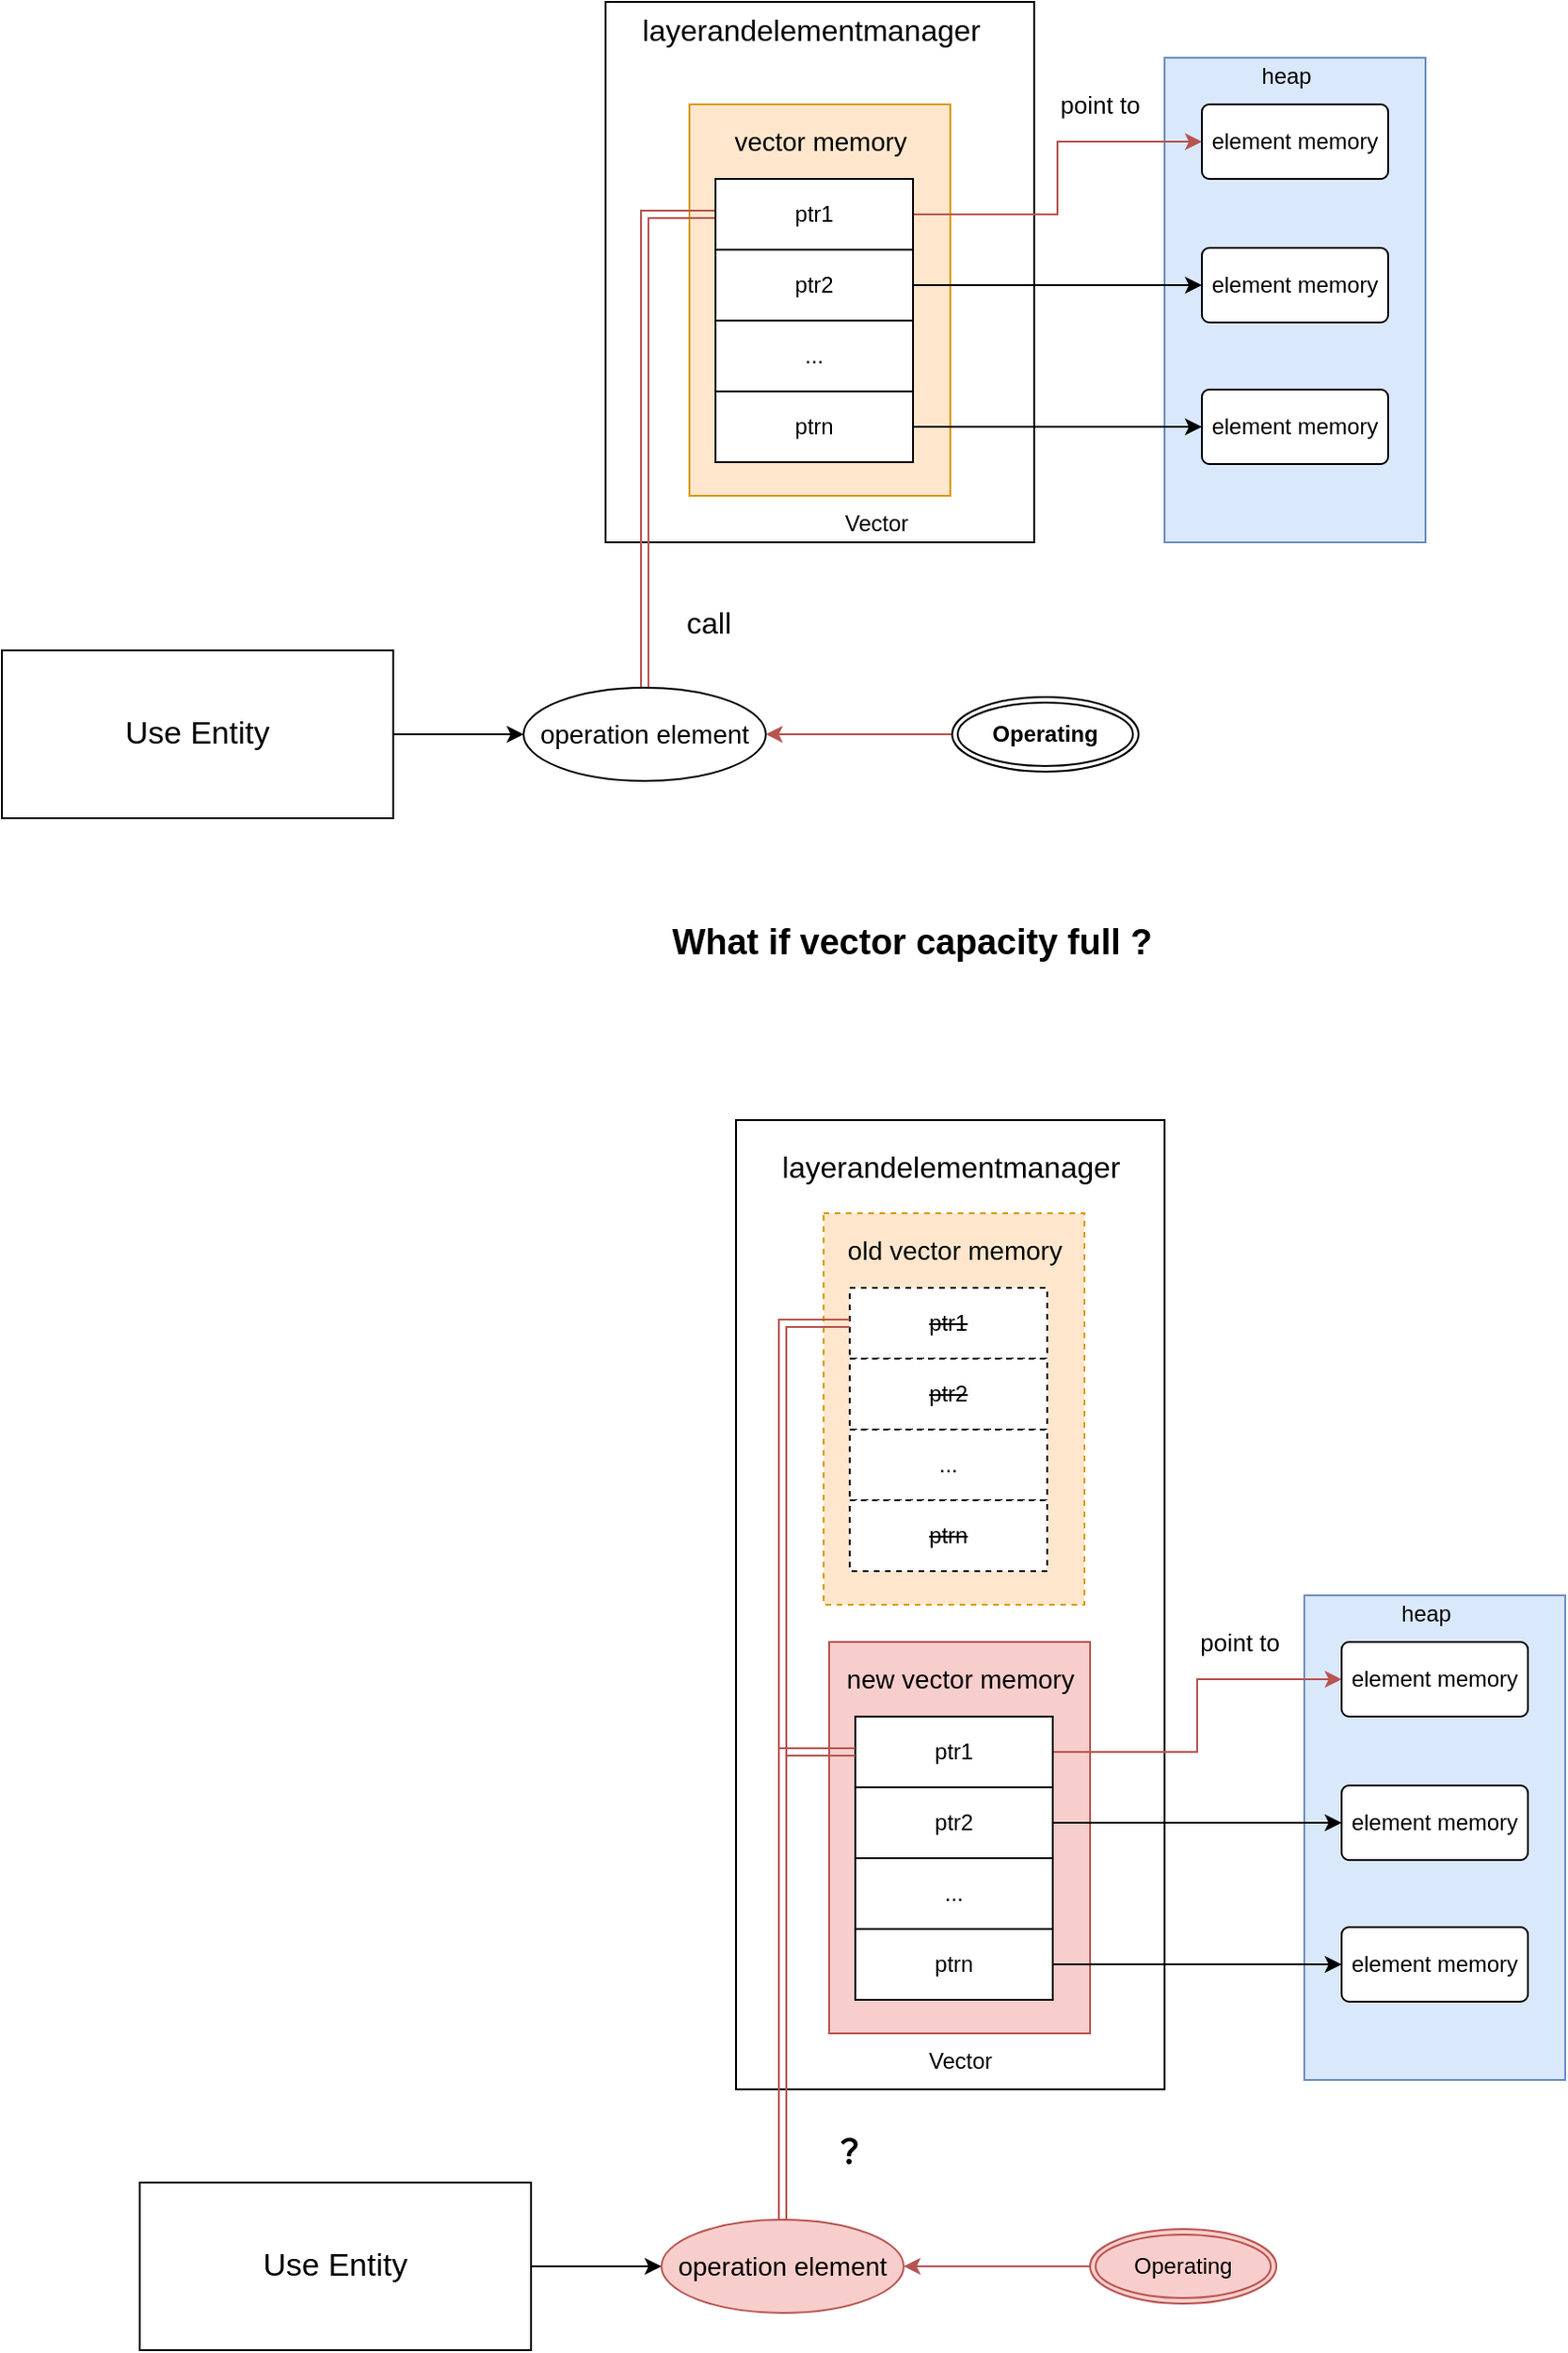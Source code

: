 <mxfile version="24.7.7">
  <diagram name="第 1 页" id="Ks2vNZVqEzAdOs3WgrEU">
    <mxGraphModel dx="2198" dy="786" grid="1" gridSize="10" guides="1" tooltips="1" connect="1" arrows="1" fold="1" page="1" pageScale="1" pageWidth="827" pageHeight="1169" math="0" shadow="0">
      <root>
        <mxCell id="0" />
        <mxCell id="1" parent="0" />
        <mxCell id="r0TrouKlHz-d5kefhsSM-1" value="" style="rounded=0;whiteSpace=wrap;html=1;fontSize=16;" vertex="1" parent="1">
          <mxGeometry x="250" y="100" width="230" height="290" as="geometry" />
        </mxCell>
        <mxCell id="r0TrouKlHz-d5kefhsSM-85" value="" style="rounded=0;whiteSpace=wrap;html=1;fillColor=#dae8fc;strokeColor=#6c8ebf;" vertex="1" parent="1">
          <mxGeometry x="550" y="130" width="140" height="260" as="geometry" />
        </mxCell>
        <mxCell id="r0TrouKlHz-d5kefhsSM-19" value="" style="rounded=0;whiteSpace=wrap;html=1;fillColor=#ffe6cc;strokeColor=#d79b00;" vertex="1" parent="1">
          <mxGeometry x="295" y="155" width="140" height="210" as="geometry" />
        </mxCell>
        <mxCell id="r0TrouKlHz-d5kefhsSM-14" style="edgeStyle=orthogonalEdgeStyle;rounded=0;orthogonalLoop=1;jettySize=auto;html=1;exitX=1;exitY=0.5;exitDx=0;exitDy=0;entryX=0;entryY=0.5;entryDx=0;entryDy=0;fillColor=#f8cecc;strokeColor=#b85450;" edge="1" parent="1" source="r0TrouKlHz-d5kefhsSM-81" target="r0TrouKlHz-d5kefhsSM-13">
          <mxGeometry relative="1" as="geometry">
            <mxPoint x="490" y="215" as="sourcePoint" />
          </mxGeometry>
        </mxCell>
        <mxCell id="r0TrouKlHz-d5kefhsSM-17" style="edgeStyle=orthogonalEdgeStyle;rounded=0;orthogonalLoop=1;jettySize=auto;html=1;exitX=1;exitY=0.5;exitDx=0;exitDy=0;entryX=0;entryY=0.5;entryDx=0;entryDy=0;" edge="1" parent="1" source="r0TrouKlHz-d5kefhsSM-82" target="r0TrouKlHz-d5kefhsSM-15">
          <mxGeometry relative="1" as="geometry">
            <mxPoint x="490" y="275" as="sourcePoint" />
          </mxGeometry>
        </mxCell>
        <mxCell id="r0TrouKlHz-d5kefhsSM-18" style="edgeStyle=orthogonalEdgeStyle;rounded=0;orthogonalLoop=1;jettySize=auto;html=1;exitX=1;exitY=0.5;exitDx=0;exitDy=0;entryX=0;entryY=0.5;entryDx=0;entryDy=0;" edge="1" parent="1" source="r0TrouKlHz-d5kefhsSM-84" target="r0TrouKlHz-d5kefhsSM-16">
          <mxGeometry relative="1" as="geometry">
            <mxPoint x="490" y="335" as="sourcePoint" />
          </mxGeometry>
        </mxCell>
        <mxCell id="r0TrouKlHz-d5kefhsSM-13" value="element memory" style="rounded=1;arcSize=10;whiteSpace=wrap;html=1;align=center;" vertex="1" parent="1">
          <mxGeometry x="570" y="155" width="100" height="40" as="geometry" />
        </mxCell>
        <mxCell id="r0TrouKlHz-d5kefhsSM-15" value="element memory" style="rounded=1;arcSize=10;whiteSpace=wrap;html=1;align=center;" vertex="1" parent="1">
          <mxGeometry x="570" y="232" width="100" height="40" as="geometry" />
        </mxCell>
        <mxCell id="r0TrouKlHz-d5kefhsSM-16" value="element memory" style="rounded=1;arcSize=10;whiteSpace=wrap;html=1;align=center;" vertex="1" parent="1">
          <mxGeometry x="570" y="308" width="100" height="40" as="geometry" />
        </mxCell>
        <mxCell id="r0TrouKlHz-d5kefhsSM-20" value="vector memory" style="text;html=1;align=center;verticalAlign=middle;resizable=0;points=[];autosize=1;strokeColor=none;fillColor=none;fontSize=14;" vertex="1" parent="1">
          <mxGeometry x="305" y="160" width="120" height="30" as="geometry" />
        </mxCell>
        <mxCell id="r0TrouKlHz-d5kefhsSM-21" value="point to" style="text;html=1;align=center;verticalAlign=middle;resizable=0;points=[];autosize=1;strokeColor=none;fillColor=none;fontSize=13;" vertex="1" parent="1">
          <mxGeometry x="480" y="140" width="70" height="30" as="geometry" />
        </mxCell>
        <mxCell id="r0TrouKlHz-d5kefhsSM-30" style="edgeStyle=orthogonalEdgeStyle;rounded=0;orthogonalLoop=1;jettySize=auto;html=1;exitX=1;exitY=0.5;exitDx=0;exitDy=0;entryX=0;entryY=0.5;entryDx=0;entryDy=0;" edge="1" parent="1" source="r0TrouKlHz-d5kefhsSM-23" target="r0TrouKlHz-d5kefhsSM-29">
          <mxGeometry relative="1" as="geometry" />
        </mxCell>
        <mxCell id="r0TrouKlHz-d5kefhsSM-23" value="Use Entity" style="whiteSpace=wrap;html=1;align=center;fontSize=17;" vertex="1" parent="1">
          <mxGeometry x="-74" y="448" width="210" height="90" as="geometry" />
        </mxCell>
        <mxCell id="r0TrouKlHz-d5kefhsSM-28" value="&lt;b&gt;What if vector capacity full ?&lt;/b&gt;" style="text;html=1;align=center;verticalAlign=middle;resizable=0;points=[];autosize=1;strokeColor=none;fillColor=none;fontSize=19;" vertex="1" parent="1">
          <mxGeometry x="274" y="585" width="280" height="40" as="geometry" />
        </mxCell>
        <mxCell id="r0TrouKlHz-d5kefhsSM-91" style="edgeStyle=orthogonalEdgeStyle;rounded=0;orthogonalLoop=1;jettySize=auto;html=1;exitX=0.5;exitY=0;exitDx=0;exitDy=0;entryX=0;entryY=0.5;entryDx=0;entryDy=0;fillColor=#f8cecc;strokeColor=#b85450;shape=link;" edge="1" parent="1" source="r0TrouKlHz-d5kefhsSM-29" target="r0TrouKlHz-d5kefhsSM-81">
          <mxGeometry relative="1" as="geometry" />
        </mxCell>
        <mxCell id="r0TrouKlHz-d5kefhsSM-29" value="operation element" style="ellipse;whiteSpace=wrap;html=1;align=center;fontSize=14;" vertex="1" parent="1">
          <mxGeometry x="206" y="468" width="130" height="50" as="geometry" />
        </mxCell>
        <mxCell id="r0TrouKlHz-d5kefhsSM-78" style="edgeStyle=orthogonalEdgeStyle;rounded=0;orthogonalLoop=1;jettySize=auto;html=1;exitX=0;exitY=0.5;exitDx=0;exitDy=0;entryX=1;entryY=0.5;entryDx=0;entryDy=0;fillColor=#f8cecc;strokeColor=#b85450;" edge="1" parent="1" source="r0TrouKlHz-d5kefhsSM-31" target="r0TrouKlHz-d5kefhsSM-29">
          <mxGeometry relative="1" as="geometry" />
        </mxCell>
        <mxCell id="r0TrouKlHz-d5kefhsSM-31" value="&lt;span&gt;Operating&lt;/span&gt;" style="ellipse;shape=doubleEllipse;margin=3;whiteSpace=wrap;html=1;align=center;fontStyle=1" vertex="1" parent="1">
          <mxGeometry x="436" y="473" width="100" height="40" as="geometry" />
        </mxCell>
        <mxCell id="r0TrouKlHz-d5kefhsSM-53" style="edgeStyle=orthogonalEdgeStyle;rounded=0;orthogonalLoop=1;jettySize=auto;html=1;exitX=1;exitY=0.5;exitDx=0;exitDy=0;entryX=0;entryY=0.5;entryDx=0;entryDy=0;" edge="1" parent="1" source="r0TrouKlHz-d5kefhsSM-54" target="r0TrouKlHz-d5kefhsSM-56">
          <mxGeometry relative="1" as="geometry" />
        </mxCell>
        <mxCell id="r0TrouKlHz-d5kefhsSM-54" value="Use Entity" style="whiteSpace=wrap;html=1;align=center;fontSize=17;" vertex="1" parent="1">
          <mxGeometry y="1270" width="210" height="90" as="geometry" />
        </mxCell>
        <mxCell id="r0TrouKlHz-d5kefhsSM-56" value="operation element" style="ellipse;whiteSpace=wrap;html=1;align=center;fontSize=14;fillColor=#f8cecc;strokeColor=#b85450;" vertex="1" parent="1">
          <mxGeometry x="280" y="1290" width="130" height="50" as="geometry" />
        </mxCell>
        <mxCell id="r0TrouKlHz-d5kefhsSM-79" style="edgeStyle=orthogonalEdgeStyle;rounded=0;orthogonalLoop=1;jettySize=auto;html=1;exitX=0;exitY=0.5;exitDx=0;exitDy=0;entryX=1;entryY=0.5;entryDx=0;entryDy=0;fillColor=#f8cecc;strokeColor=#b85450;" edge="1" parent="1" source="r0TrouKlHz-d5kefhsSM-57" target="r0TrouKlHz-d5kefhsSM-56">
          <mxGeometry relative="1" as="geometry" />
        </mxCell>
        <mxCell id="r0TrouKlHz-d5kefhsSM-57" value="Operating" style="ellipse;shape=doubleEllipse;margin=3;whiteSpace=wrap;html=1;align=center;fillColor=#f8cecc;strokeColor=#b85450;" vertex="1" parent="1">
          <mxGeometry x="510" y="1295" width="100" height="40" as="geometry" />
        </mxCell>
        <mxCell id="r0TrouKlHz-d5kefhsSM-81" value="ptr1" style="rounded=0;whiteSpace=wrap;html=1;" vertex="1" parent="1">
          <mxGeometry x="309" y="195" width="106" height="38" as="geometry" />
        </mxCell>
        <mxCell id="r0TrouKlHz-d5kefhsSM-82" value="ptr2" style="rounded=0;whiteSpace=wrap;html=1;" vertex="1" parent="1">
          <mxGeometry x="309" y="233" width="106" height="38" as="geometry" />
        </mxCell>
        <mxCell id="r0TrouKlHz-d5kefhsSM-83" value="..." style="rounded=0;whiteSpace=wrap;html=1;" vertex="1" parent="1">
          <mxGeometry x="309" y="271" width="106" height="38" as="geometry" />
        </mxCell>
        <mxCell id="r0TrouKlHz-d5kefhsSM-84" value="ptrn" style="rounded=0;whiteSpace=wrap;html=1;" vertex="1" parent="1">
          <mxGeometry x="309" y="309" width="106" height="38" as="geometry" />
        </mxCell>
        <mxCell id="r0TrouKlHz-d5kefhsSM-86" value="heap" style="text;html=1;align=center;verticalAlign=middle;resizable=0;points=[];autosize=1;strokeColor=none;fillColor=none;" vertex="1" parent="1">
          <mxGeometry x="590" y="125" width="50" height="30" as="geometry" />
        </mxCell>
        <mxCell id="r0TrouKlHz-d5kefhsSM-87" value="Vector" style="text;html=1;align=center;verticalAlign=middle;resizable=0;points=[];autosize=1;strokeColor=none;fillColor=none;" vertex="1" parent="1">
          <mxGeometry x="365" y="365" width="60" height="30" as="geometry" />
        </mxCell>
        <mxCell id="r0TrouKlHz-d5kefhsSM-90" value="&lt;span style=&quot;font-size: 16px; text-wrap: wrap;&quot;&gt;layerandelementmanager&lt;/span&gt;" style="text;html=1;align=center;verticalAlign=middle;resizable=0;points=[];autosize=1;strokeColor=none;fillColor=none;" vertex="1" parent="1">
          <mxGeometry x="260" y="100" width="200" height="30" as="geometry" />
        </mxCell>
        <mxCell id="r0TrouKlHz-d5kefhsSM-92" value="call" style="text;html=1;align=center;verticalAlign=middle;resizable=0;points=[];autosize=1;strokeColor=none;fillColor=none;fontSize=16;" vertex="1" parent="1">
          <mxGeometry x="280" y="418" width="50" height="30" as="geometry" />
        </mxCell>
        <mxCell id="r0TrouKlHz-d5kefhsSM-93" value="" style="rounded=0;whiteSpace=wrap;html=1;fontSize=16;" vertex="1" parent="1">
          <mxGeometry x="320" y="700" width="230" height="520" as="geometry" />
        </mxCell>
        <mxCell id="r0TrouKlHz-d5kefhsSM-94" value="" style="rounded=0;whiteSpace=wrap;html=1;fillColor=#dae8fc;strokeColor=#6c8ebf;" vertex="1" parent="1">
          <mxGeometry x="625" y="955" width="140" height="260" as="geometry" />
        </mxCell>
        <mxCell id="r0TrouKlHz-d5kefhsSM-95" value="" style="rounded=0;whiteSpace=wrap;html=1;fillColor=#f8cecc;strokeColor=#b85450;" vertex="1" parent="1">
          <mxGeometry x="370" y="980" width="140" height="210" as="geometry" />
        </mxCell>
        <mxCell id="r0TrouKlHz-d5kefhsSM-96" style="edgeStyle=orthogonalEdgeStyle;rounded=0;orthogonalLoop=1;jettySize=auto;html=1;exitX=1;exitY=0.5;exitDx=0;exitDy=0;entryX=0;entryY=0.5;entryDx=0;entryDy=0;fillColor=#f8cecc;strokeColor=#b85450;" edge="1" parent="1" source="r0TrouKlHz-d5kefhsSM-104" target="r0TrouKlHz-d5kefhsSM-99">
          <mxGeometry relative="1" as="geometry">
            <mxPoint x="565" y="1040" as="sourcePoint" />
          </mxGeometry>
        </mxCell>
        <mxCell id="r0TrouKlHz-d5kefhsSM-97" style="edgeStyle=orthogonalEdgeStyle;rounded=0;orthogonalLoop=1;jettySize=auto;html=1;exitX=1;exitY=0.5;exitDx=0;exitDy=0;entryX=0;entryY=0.5;entryDx=0;entryDy=0;" edge="1" parent="1" source="r0TrouKlHz-d5kefhsSM-105" target="r0TrouKlHz-d5kefhsSM-100">
          <mxGeometry relative="1" as="geometry">
            <mxPoint x="565" y="1100" as="sourcePoint" />
          </mxGeometry>
        </mxCell>
        <mxCell id="r0TrouKlHz-d5kefhsSM-98" style="edgeStyle=orthogonalEdgeStyle;rounded=0;orthogonalLoop=1;jettySize=auto;html=1;exitX=1;exitY=0.5;exitDx=0;exitDy=0;entryX=0;entryY=0.5;entryDx=0;entryDy=0;" edge="1" parent="1" source="r0TrouKlHz-d5kefhsSM-107" target="r0TrouKlHz-d5kefhsSM-101">
          <mxGeometry relative="1" as="geometry">
            <mxPoint x="565" y="1160" as="sourcePoint" />
          </mxGeometry>
        </mxCell>
        <mxCell id="r0TrouKlHz-d5kefhsSM-99" value="element memory" style="rounded=1;arcSize=10;whiteSpace=wrap;html=1;align=center;" vertex="1" parent="1">
          <mxGeometry x="645" y="980" width="100" height="40" as="geometry" />
        </mxCell>
        <mxCell id="r0TrouKlHz-d5kefhsSM-100" value="element memory" style="rounded=1;arcSize=10;whiteSpace=wrap;html=1;align=center;" vertex="1" parent="1">
          <mxGeometry x="645" y="1057" width="100" height="40" as="geometry" />
        </mxCell>
        <mxCell id="r0TrouKlHz-d5kefhsSM-101" value="element memory" style="rounded=1;arcSize=10;whiteSpace=wrap;html=1;align=center;" vertex="1" parent="1">
          <mxGeometry x="645" y="1133" width="100" height="40" as="geometry" />
        </mxCell>
        <mxCell id="r0TrouKlHz-d5kefhsSM-102" value="new vector memory" style="text;html=1;align=center;verticalAlign=middle;resizable=0;points=[];autosize=1;strokeColor=none;fillColor=none;fontSize=14;" vertex="1" parent="1">
          <mxGeometry x="365" y="985" width="150" height="30" as="geometry" />
        </mxCell>
        <mxCell id="r0TrouKlHz-d5kefhsSM-103" value="point to" style="text;html=1;align=center;verticalAlign=middle;resizable=0;points=[];autosize=1;strokeColor=none;fillColor=none;fontSize=13;" vertex="1" parent="1">
          <mxGeometry x="555" y="965" width="70" height="30" as="geometry" />
        </mxCell>
        <mxCell id="r0TrouKlHz-d5kefhsSM-104" value="ptr1" style="rounded=0;whiteSpace=wrap;html=1;" vertex="1" parent="1">
          <mxGeometry x="384" y="1020" width="106" height="38" as="geometry" />
        </mxCell>
        <mxCell id="r0TrouKlHz-d5kefhsSM-105" value="ptr2" style="rounded=0;whiteSpace=wrap;html=1;" vertex="1" parent="1">
          <mxGeometry x="384" y="1058" width="106" height="38" as="geometry" />
        </mxCell>
        <mxCell id="r0TrouKlHz-d5kefhsSM-106" value="..." style="rounded=0;whiteSpace=wrap;html=1;" vertex="1" parent="1">
          <mxGeometry x="384" y="1096" width="106" height="38" as="geometry" />
        </mxCell>
        <mxCell id="r0TrouKlHz-d5kefhsSM-107" value="ptrn" style="rounded=0;whiteSpace=wrap;html=1;" vertex="1" parent="1">
          <mxGeometry x="384" y="1134" width="106" height="38" as="geometry" />
        </mxCell>
        <mxCell id="r0TrouKlHz-d5kefhsSM-108" value="heap" style="text;html=1;align=center;verticalAlign=middle;resizable=0;points=[];autosize=1;strokeColor=none;fillColor=none;" vertex="1" parent="1">
          <mxGeometry x="665" y="950" width="50" height="30" as="geometry" />
        </mxCell>
        <mxCell id="r0TrouKlHz-d5kefhsSM-109" value="Vector" style="text;html=1;align=center;verticalAlign=middle;resizable=0;points=[];autosize=1;strokeColor=none;fillColor=none;" vertex="1" parent="1">
          <mxGeometry x="410" y="1190" width="60" height="30" as="geometry" />
        </mxCell>
        <mxCell id="r0TrouKlHz-d5kefhsSM-110" value="&lt;span style=&quot;font-size: 16px; text-wrap: wrap;&quot;&gt;layerandelementmanager&lt;/span&gt;" style="text;html=1;align=center;verticalAlign=middle;resizable=0;points=[];autosize=1;strokeColor=none;fillColor=none;" vertex="1" parent="1">
          <mxGeometry x="335" y="710" width="200" height="30" as="geometry" />
        </mxCell>
        <mxCell id="r0TrouKlHz-d5kefhsSM-111" value="" style="rounded=0;whiteSpace=wrap;html=1;fillColor=#ffe6cc;strokeColor=#d79b00;dashed=1;" vertex="1" parent="1">
          <mxGeometry x="367" y="750" width="140" height="210" as="geometry" />
        </mxCell>
        <mxCell id="r0TrouKlHz-d5kefhsSM-112" value="old vector memory" style="text;html=1;align=center;verticalAlign=middle;resizable=0;points=[];autosize=1;strokeColor=none;fillColor=none;fontSize=14;dashed=1;" vertex="1" parent="1">
          <mxGeometry x="367" y="755" width="140" height="30" as="geometry" />
        </mxCell>
        <mxCell id="r0TrouKlHz-d5kefhsSM-113" value="&lt;strike&gt;ptr1&lt;/strike&gt;" style="rounded=0;whiteSpace=wrap;html=1;dashed=1;" vertex="1" parent="1">
          <mxGeometry x="381" y="790" width="106" height="38" as="geometry" />
        </mxCell>
        <mxCell id="r0TrouKlHz-d5kefhsSM-114" value="&lt;strike&gt;ptr2&lt;/strike&gt;" style="rounded=0;whiteSpace=wrap;html=1;dashed=1;" vertex="1" parent="1">
          <mxGeometry x="381" y="828" width="106" height="38" as="geometry" />
        </mxCell>
        <mxCell id="r0TrouKlHz-d5kefhsSM-115" value="..." style="rounded=0;whiteSpace=wrap;html=1;dashed=1;" vertex="1" parent="1">
          <mxGeometry x="381" y="866" width="106" height="38" as="geometry" />
        </mxCell>
        <mxCell id="r0TrouKlHz-d5kefhsSM-116" value="&lt;strike&gt;ptrn&lt;/strike&gt;" style="rounded=0;whiteSpace=wrap;html=1;dashed=1;" vertex="1" parent="1">
          <mxGeometry x="381" y="904" width="106" height="38" as="geometry" />
        </mxCell>
        <mxCell id="r0TrouKlHz-d5kefhsSM-117" style="edgeStyle=orthogonalEdgeStyle;rounded=0;orthogonalLoop=1;jettySize=auto;html=1;exitX=0.5;exitY=0;exitDx=0;exitDy=0;entryX=0;entryY=0.5;entryDx=0;entryDy=0;fillColor=#f8cecc;strokeColor=#b85450;shape=link;" edge="1" parent="1" source="r0TrouKlHz-d5kefhsSM-56" target="r0TrouKlHz-d5kefhsSM-113">
          <mxGeometry relative="1" as="geometry" />
        </mxCell>
        <mxCell id="r0TrouKlHz-d5kefhsSM-120" style="edgeStyle=orthogonalEdgeStyle;rounded=0;orthogonalLoop=1;jettySize=auto;html=1;exitX=0.5;exitY=0;exitDx=0;exitDy=0;entryX=0;entryY=0.5;entryDx=0;entryDy=0;shape=link;fillColor=#f8cecc;strokeColor=#b85450;" edge="1" parent="1" source="r0TrouKlHz-d5kefhsSM-56" target="r0TrouKlHz-d5kefhsSM-104">
          <mxGeometry relative="1" as="geometry" />
        </mxCell>
        <mxCell id="r0TrouKlHz-d5kefhsSM-121" value="&lt;b&gt;&lt;font style=&quot;font-size: 17px;&quot;&gt;？&lt;/font&gt;&lt;/b&gt;" style="text;html=1;align=center;verticalAlign=middle;resizable=0;points=[];autosize=1;strokeColor=none;fillColor=none;" vertex="1" parent="1">
          <mxGeometry x="360" y="1240" width="40" height="30" as="geometry" />
        </mxCell>
      </root>
    </mxGraphModel>
  </diagram>
</mxfile>
